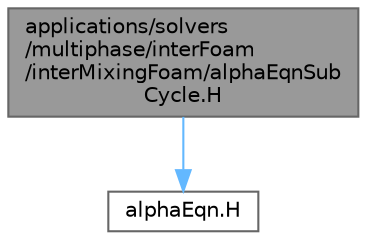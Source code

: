 digraph "applications/solvers/multiphase/interFoam/interMixingFoam/alphaEqnSubCycle.H"
{
 // LATEX_PDF_SIZE
  bgcolor="transparent";
  edge [fontname=Helvetica,fontsize=10,labelfontname=Helvetica,labelfontsize=10];
  node [fontname=Helvetica,fontsize=10,shape=box,height=0.2,width=0.4];
  Node1 [id="Node000001",label="applications/solvers\l/multiphase/interFoam\l/interMixingFoam/alphaEqnSub\lCycle.H",height=0.2,width=0.4,color="gray40", fillcolor="grey60", style="filled", fontcolor="black",tooltip=" "];
  Node1 -> Node2 [id="edge1_Node000001_Node000002",color="steelblue1",style="solid",tooltip=" "];
  Node2 [id="Node000002",label="alphaEqn.H",height=0.2,width=0.4,color="grey40", fillcolor="white", style="filled",URL="$interFoam_2interMixingFoam_2alphaEqn_8H.html",tooltip=" "];
}
